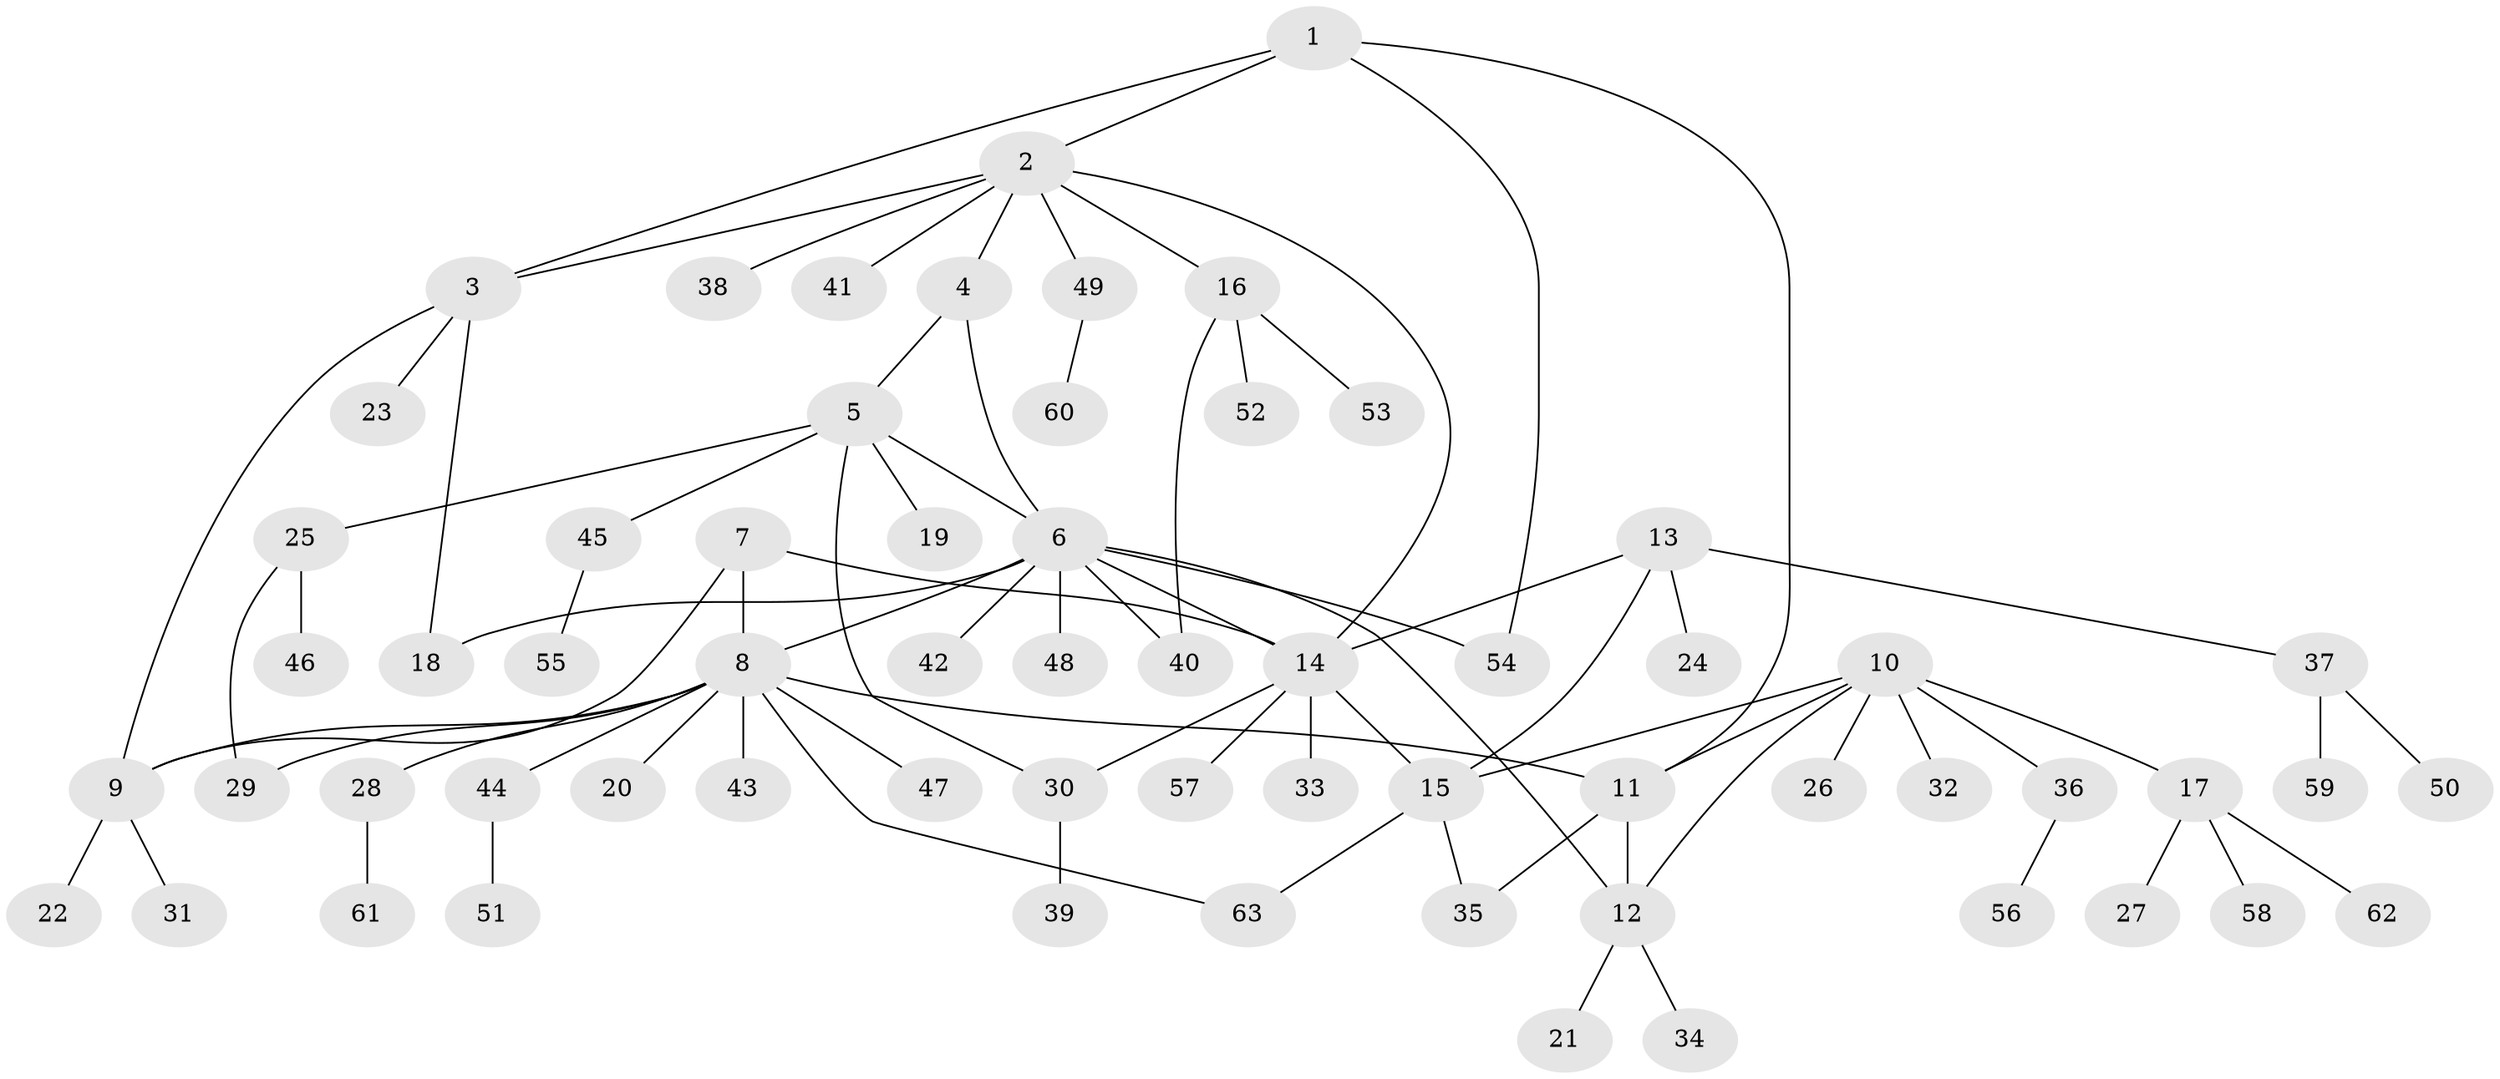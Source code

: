 // Generated by graph-tools (version 1.1) at 2025/02/03/09/25 03:02:40]
// undirected, 63 vertices, 80 edges
graph export_dot {
graph [start="1"]
  node [color=gray90,style=filled];
  1;
  2;
  3;
  4;
  5;
  6;
  7;
  8;
  9;
  10;
  11;
  12;
  13;
  14;
  15;
  16;
  17;
  18;
  19;
  20;
  21;
  22;
  23;
  24;
  25;
  26;
  27;
  28;
  29;
  30;
  31;
  32;
  33;
  34;
  35;
  36;
  37;
  38;
  39;
  40;
  41;
  42;
  43;
  44;
  45;
  46;
  47;
  48;
  49;
  50;
  51;
  52;
  53;
  54;
  55;
  56;
  57;
  58;
  59;
  60;
  61;
  62;
  63;
  1 -- 2;
  1 -- 3;
  1 -- 11;
  1 -- 54;
  2 -- 3;
  2 -- 4;
  2 -- 14;
  2 -- 16;
  2 -- 38;
  2 -- 41;
  2 -- 49;
  3 -- 9;
  3 -- 18;
  3 -- 23;
  4 -- 5;
  4 -- 6;
  5 -- 6;
  5 -- 19;
  5 -- 25;
  5 -- 30;
  5 -- 45;
  6 -- 8;
  6 -- 12;
  6 -- 14;
  6 -- 18;
  6 -- 40;
  6 -- 42;
  6 -- 48;
  6 -- 54;
  7 -- 8;
  7 -- 9;
  7 -- 14;
  8 -- 9;
  8 -- 11;
  8 -- 20;
  8 -- 28;
  8 -- 29;
  8 -- 43;
  8 -- 44;
  8 -- 47;
  8 -- 63;
  9 -- 22;
  9 -- 31;
  10 -- 11;
  10 -- 12;
  10 -- 15;
  10 -- 17;
  10 -- 26;
  10 -- 32;
  10 -- 36;
  11 -- 12;
  11 -- 35;
  12 -- 21;
  12 -- 34;
  13 -- 14;
  13 -- 15;
  13 -- 24;
  13 -- 37;
  14 -- 15;
  14 -- 30;
  14 -- 33;
  14 -- 57;
  15 -- 35;
  15 -- 63;
  16 -- 40;
  16 -- 52;
  16 -- 53;
  17 -- 27;
  17 -- 58;
  17 -- 62;
  25 -- 29;
  25 -- 46;
  28 -- 61;
  30 -- 39;
  36 -- 56;
  37 -- 50;
  37 -- 59;
  44 -- 51;
  45 -- 55;
  49 -- 60;
}
